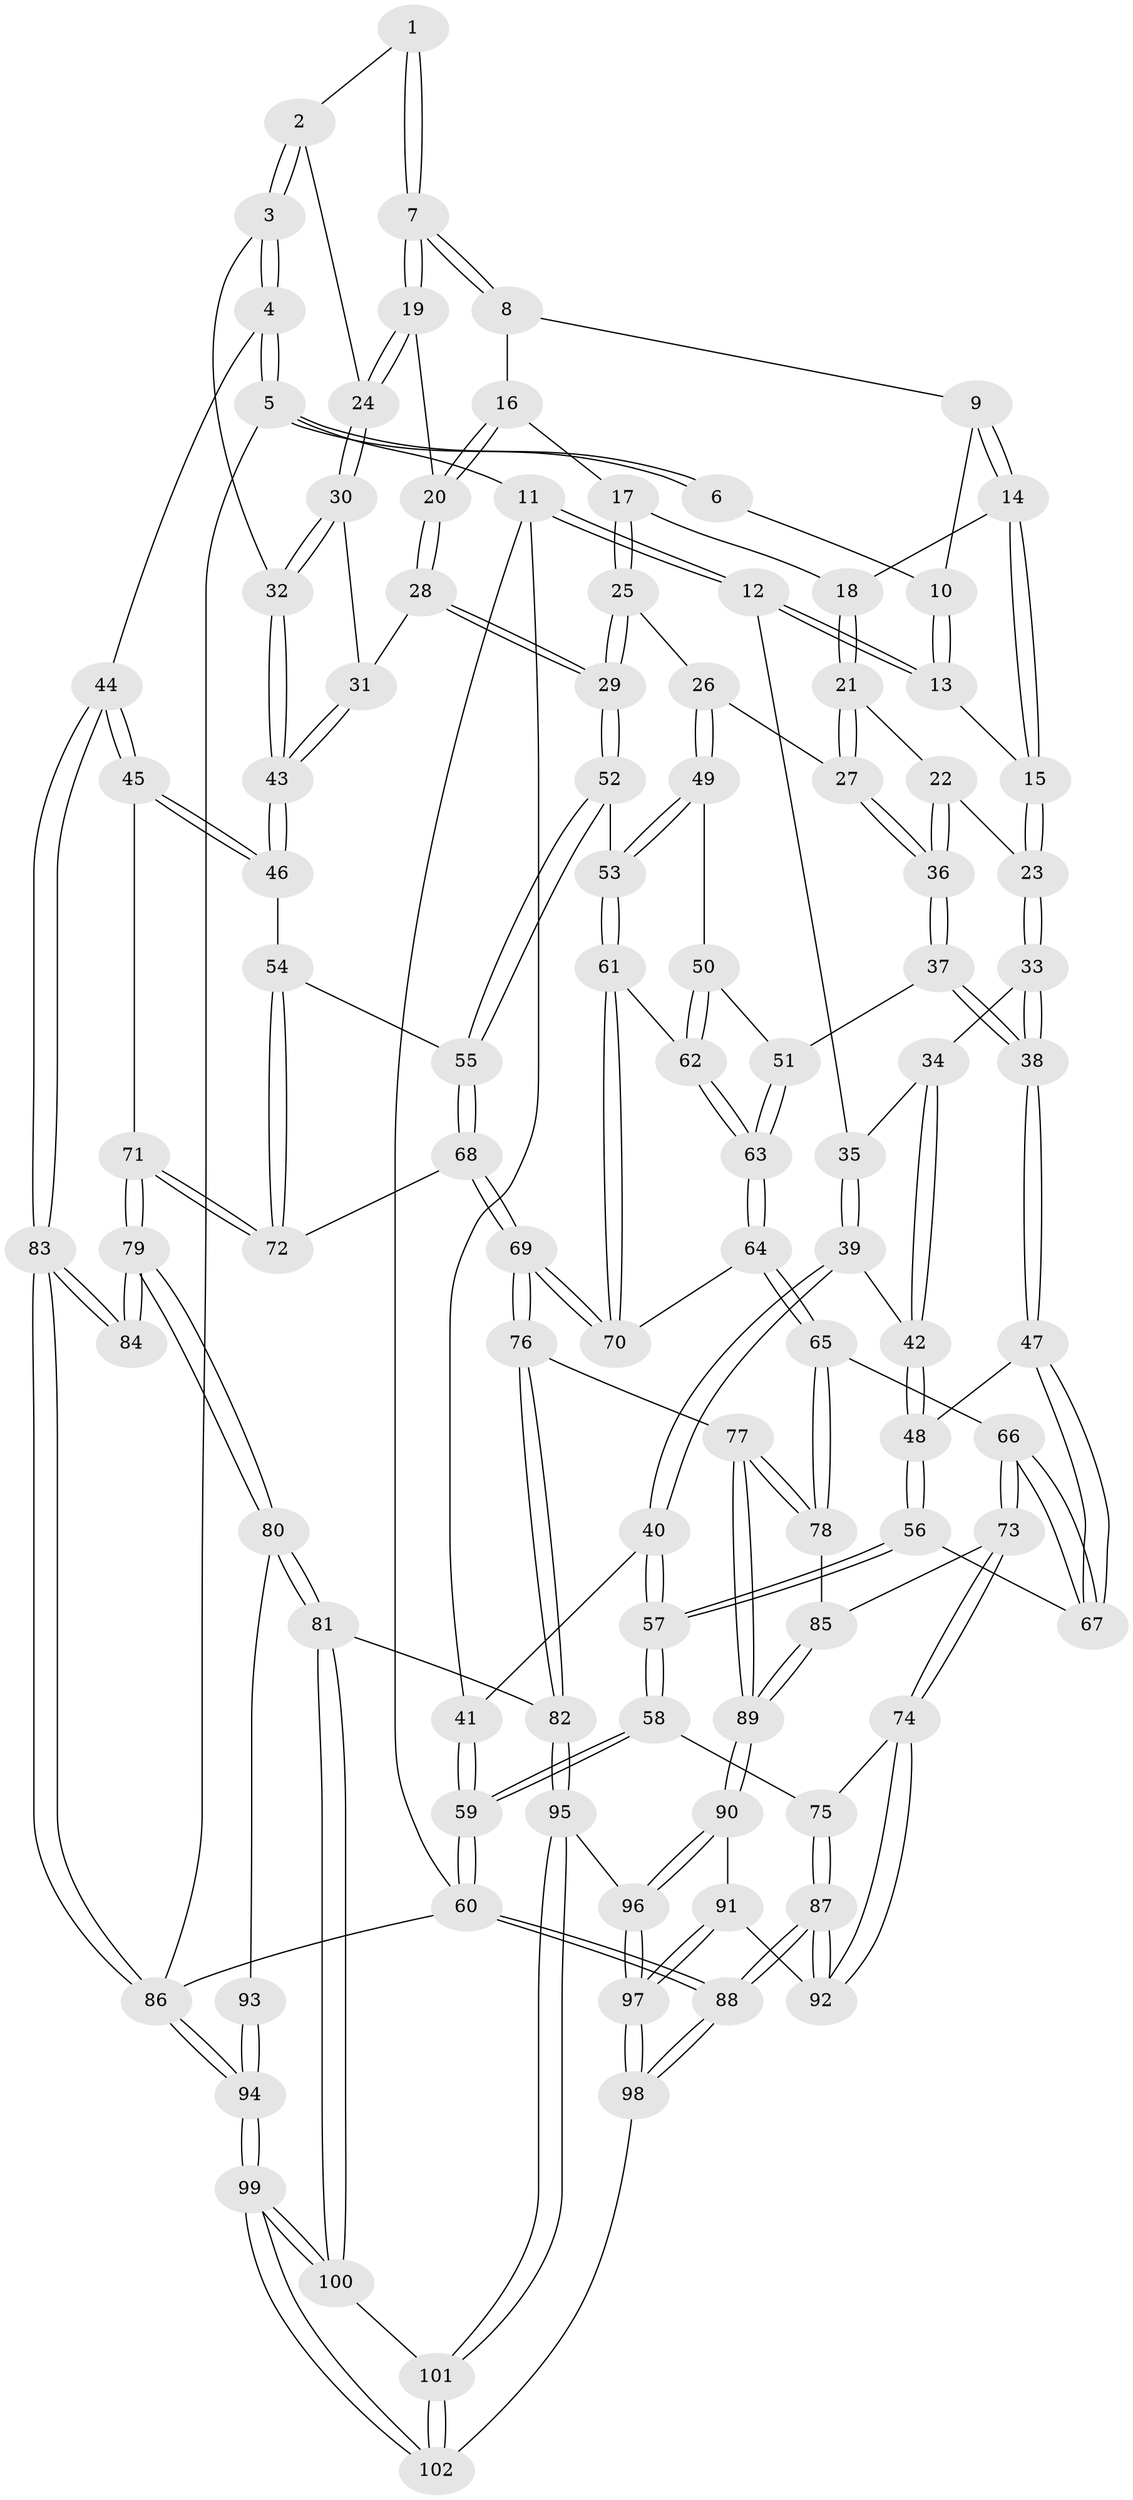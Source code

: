 // Generated by graph-tools (version 1.1) at 2025/16/03/09/25 04:16:54]
// undirected, 102 vertices, 252 edges
graph export_dot {
graph [start="1"]
  node [color=gray90,style=filled];
  1 [pos="+0.8643709425903741+0"];
  2 [pos="+1+0.10791803514097516"];
  3 [pos="+1+0.1391817466716427"];
  4 [pos="+1+0.13298980627309856"];
  5 [pos="+1+0"];
  6 [pos="+0.8589875622232029+0"];
  7 [pos="+0.8177198440707293+0.10530381531566622"];
  8 [pos="+0.7573043376616934+0.09578222434298192"];
  9 [pos="+0.5940343107453762+0"];
  10 [pos="+0.5772548399402799+0"];
  11 [pos="+0+0"];
  12 [pos="+0+0"];
  13 [pos="+0.15817081211506492+0"];
  14 [pos="+0.6014441575071718+0.10736741969128714"];
  15 [pos="+0.38568555296697626+0.11017802084727836"];
  16 [pos="+0.6554749938475724+0.1262991030970086"];
  17 [pos="+0.624325192303443+0.12604806203144364"];
  18 [pos="+0.6026298479872819+0.10925249103022301"];
  19 [pos="+0.8242549436076921+0.11659394623070067"];
  20 [pos="+0.7088809494009288+0.19707231047122456"];
  21 [pos="+0.533213658351145+0.1918324652265368"];
  22 [pos="+0.4627610121356524+0.20386193259765334"];
  23 [pos="+0.3961967389320733+0.16335281628349577"];
  24 [pos="+0.8306943187915301+0.1249490976606348"];
  25 [pos="+0.6268208632731249+0.27486920953905675"];
  26 [pos="+0.5986931041644268+0.28063081308947224"];
  27 [pos="+0.5972735704908608+0.2805586370499225"];
  28 [pos="+0.7118137730770111+0.2946102590347372"];
  29 [pos="+0.6999876351441664+0.30938371791544383"];
  30 [pos="+0.8343286365138559+0.16576557849709428"];
  31 [pos="+0.7837017481657308+0.24313281072980478"];
  32 [pos="+0.9227682777334353+0.2569958409936551"];
  33 [pos="+0.3527844668118266+0.2667641295974543"];
  34 [pos="+0.2525055444387045+0.24959420176987526"];
  35 [pos="+0.13830406984506638+0.11040588932663514"];
  36 [pos="+0.515408399744673+0.300428368315779"];
  37 [pos="+0.44048204272277586+0.40371246881331985"];
  38 [pos="+0.3725777936977327+0.398946956578515"];
  39 [pos="+0.15635463479537537+0.31262933830158496"];
  40 [pos="+0.10890381212226916+0.34144760273689095"];
  41 [pos="+0+0"];
  42 [pos="+0.20890625678848554+0.332367333673738"];
  43 [pos="+0.9149611250739834+0.368462691143034"];
  44 [pos="+1+0.4818701158935777"];
  45 [pos="+1+0.45539376969075174"];
  46 [pos="+0.9201641263098732+0.4092222896630964"];
  47 [pos="+0.35015550724744887+0.4148959026186834"];
  48 [pos="+0.2679611680330341+0.4134134669252753"];
  49 [pos="+0.5700260777026196+0.4215717649111509"];
  50 [pos="+0.45317155047187696+0.4093279734928895"];
  51 [pos="+0.4466189219415409+0.40833261284744304"];
  52 [pos="+0.7345247759324297+0.42454405996039557"];
  53 [pos="+0.6328760033961+0.4509754069528238"];
  54 [pos="+0.7846954515027117+0.4362934610588486"];
  55 [pos="+0.7419399881858054+0.4296514273747306"];
  56 [pos="+0.11857383129128501+0.5117225980063592"];
  57 [pos="+0.048172471586528494+0.5412241455060623"];
  58 [pos="+0.0021166494540029676+0.5805891942225601"];
  59 [pos="+0+0.581853354519469"];
  60 [pos="+0+1"];
  61 [pos="+0.5966246293360142+0.5145325535720747"];
  62 [pos="+0.575856043016293+0.5136624265705997"];
  63 [pos="+0.48867574076411324+0.5218137285499747"];
  64 [pos="+0.4827581322978743+0.5968671767612856"];
  65 [pos="+0.46273528782520545+0.6191078639871672"];
  66 [pos="+0.35930519617447476+0.6469887323877843"];
  67 [pos="+0.34269277149015787+0.5758241649687017"];
  68 [pos="+0.695519468804787+0.608945630709023"];
  69 [pos="+0.6612544688171125+0.6486302145634327"];
  70 [pos="+0.5980741091549773+0.5897304380540259"];
  71 [pos="+0.8640121204419303+0.6424257255853365"];
  72 [pos="+0.8273935563640619+0.6081122980604395"];
  73 [pos="+0.3179229066008522+0.7177334842948722"];
  74 [pos="+0.2888085832109293+0.7371210582651894"];
  75 [pos="+0.1213157700471461+0.676070625833326"];
  76 [pos="+0.6601882690177135+0.7707983474327902"];
  77 [pos="+0.6420914061582823+0.7685725792010879"];
  78 [pos="+0.5861870199977471+0.7571801801042123"];
  79 [pos="+0.8660087901765648+0.659045602554899"];
  80 [pos="+0.7297620994808722+0.8100154455105008"];
  81 [pos="+0.7265388463556784+0.8113793388524867"];
  82 [pos="+0.6910283390818776+0.8048836150481864"];
  83 [pos="+1+0.7666900559904185"];
  84 [pos="+1+0.7551822379614691"];
  85 [pos="+0.4722800852803695+0.7846667021405129"];
  86 [pos="+1+1"];
  87 [pos="+0.03407115823744469+1"];
  88 [pos="+0.01670932831361166+1"];
  89 [pos="+0.459775244906331+0.8996635307994792"];
  90 [pos="+0.45553371730123426+0.9145597818156902"];
  91 [pos="+0.29395107184689556+0.8127893859837365"];
  92 [pos="+0.2873913254552374+0.8077342633461884"];
  93 [pos="+0.8931834281043982+0.8249424328157635"];
  94 [pos="+1+1"];
  95 [pos="+0.6819290907264337+0.8195999356026815"];
  96 [pos="+0.49025111690489576+1"];
  97 [pos="+0.47207054228338274+1"];
  98 [pos="+0.45525428021748593+1"];
  99 [pos="+1+1"];
  100 [pos="+0.7517530551990508+0.8599911247654064"];
  101 [pos="+0.6706393661424648+1"];
  102 [pos="+0.6632216829814566+1"];
  1 -- 2;
  1 -- 7;
  1 -- 7;
  2 -- 3;
  2 -- 3;
  2 -- 24;
  3 -- 4;
  3 -- 4;
  3 -- 32;
  4 -- 5;
  4 -- 5;
  4 -- 44;
  5 -- 6;
  5 -- 6;
  5 -- 11;
  5 -- 86;
  6 -- 10;
  7 -- 8;
  7 -- 8;
  7 -- 19;
  7 -- 19;
  8 -- 9;
  8 -- 16;
  9 -- 10;
  9 -- 14;
  9 -- 14;
  10 -- 13;
  10 -- 13;
  11 -- 12;
  11 -- 12;
  11 -- 41;
  11 -- 60;
  12 -- 13;
  12 -- 13;
  12 -- 35;
  13 -- 15;
  14 -- 15;
  14 -- 15;
  14 -- 18;
  15 -- 23;
  15 -- 23;
  16 -- 17;
  16 -- 20;
  16 -- 20;
  17 -- 18;
  17 -- 25;
  17 -- 25;
  18 -- 21;
  18 -- 21;
  19 -- 20;
  19 -- 24;
  19 -- 24;
  20 -- 28;
  20 -- 28;
  21 -- 22;
  21 -- 27;
  21 -- 27;
  22 -- 23;
  22 -- 36;
  22 -- 36;
  23 -- 33;
  23 -- 33;
  24 -- 30;
  24 -- 30;
  25 -- 26;
  25 -- 29;
  25 -- 29;
  26 -- 27;
  26 -- 49;
  26 -- 49;
  27 -- 36;
  27 -- 36;
  28 -- 29;
  28 -- 29;
  28 -- 31;
  29 -- 52;
  29 -- 52;
  30 -- 31;
  30 -- 32;
  30 -- 32;
  31 -- 43;
  31 -- 43;
  32 -- 43;
  32 -- 43;
  33 -- 34;
  33 -- 38;
  33 -- 38;
  34 -- 35;
  34 -- 42;
  34 -- 42;
  35 -- 39;
  35 -- 39;
  36 -- 37;
  36 -- 37;
  37 -- 38;
  37 -- 38;
  37 -- 51;
  38 -- 47;
  38 -- 47;
  39 -- 40;
  39 -- 40;
  39 -- 42;
  40 -- 41;
  40 -- 57;
  40 -- 57;
  41 -- 59;
  41 -- 59;
  42 -- 48;
  42 -- 48;
  43 -- 46;
  43 -- 46;
  44 -- 45;
  44 -- 45;
  44 -- 83;
  44 -- 83;
  45 -- 46;
  45 -- 46;
  45 -- 71;
  46 -- 54;
  47 -- 48;
  47 -- 67;
  47 -- 67;
  48 -- 56;
  48 -- 56;
  49 -- 50;
  49 -- 53;
  49 -- 53;
  50 -- 51;
  50 -- 62;
  50 -- 62;
  51 -- 63;
  51 -- 63;
  52 -- 53;
  52 -- 55;
  52 -- 55;
  53 -- 61;
  53 -- 61;
  54 -- 55;
  54 -- 72;
  54 -- 72;
  55 -- 68;
  55 -- 68;
  56 -- 57;
  56 -- 57;
  56 -- 67;
  57 -- 58;
  57 -- 58;
  58 -- 59;
  58 -- 59;
  58 -- 75;
  59 -- 60;
  59 -- 60;
  60 -- 88;
  60 -- 88;
  60 -- 86;
  61 -- 62;
  61 -- 70;
  61 -- 70;
  62 -- 63;
  62 -- 63;
  63 -- 64;
  63 -- 64;
  64 -- 65;
  64 -- 65;
  64 -- 70;
  65 -- 66;
  65 -- 78;
  65 -- 78;
  66 -- 67;
  66 -- 67;
  66 -- 73;
  66 -- 73;
  68 -- 69;
  68 -- 69;
  68 -- 72;
  69 -- 70;
  69 -- 70;
  69 -- 76;
  69 -- 76;
  71 -- 72;
  71 -- 72;
  71 -- 79;
  71 -- 79;
  73 -- 74;
  73 -- 74;
  73 -- 85;
  74 -- 75;
  74 -- 92;
  74 -- 92;
  75 -- 87;
  75 -- 87;
  76 -- 77;
  76 -- 82;
  76 -- 82;
  77 -- 78;
  77 -- 78;
  77 -- 89;
  77 -- 89;
  78 -- 85;
  79 -- 80;
  79 -- 80;
  79 -- 84;
  79 -- 84;
  80 -- 81;
  80 -- 81;
  80 -- 93;
  81 -- 82;
  81 -- 100;
  81 -- 100;
  82 -- 95;
  82 -- 95;
  83 -- 84;
  83 -- 84;
  83 -- 86;
  83 -- 86;
  85 -- 89;
  85 -- 89;
  86 -- 94;
  86 -- 94;
  87 -- 88;
  87 -- 88;
  87 -- 92;
  87 -- 92;
  88 -- 98;
  88 -- 98;
  89 -- 90;
  89 -- 90;
  90 -- 91;
  90 -- 96;
  90 -- 96;
  91 -- 92;
  91 -- 97;
  91 -- 97;
  93 -- 94;
  93 -- 94;
  94 -- 99;
  94 -- 99;
  95 -- 96;
  95 -- 101;
  95 -- 101;
  96 -- 97;
  96 -- 97;
  97 -- 98;
  97 -- 98;
  98 -- 102;
  99 -- 100;
  99 -- 100;
  99 -- 102;
  99 -- 102;
  100 -- 101;
  101 -- 102;
  101 -- 102;
}
